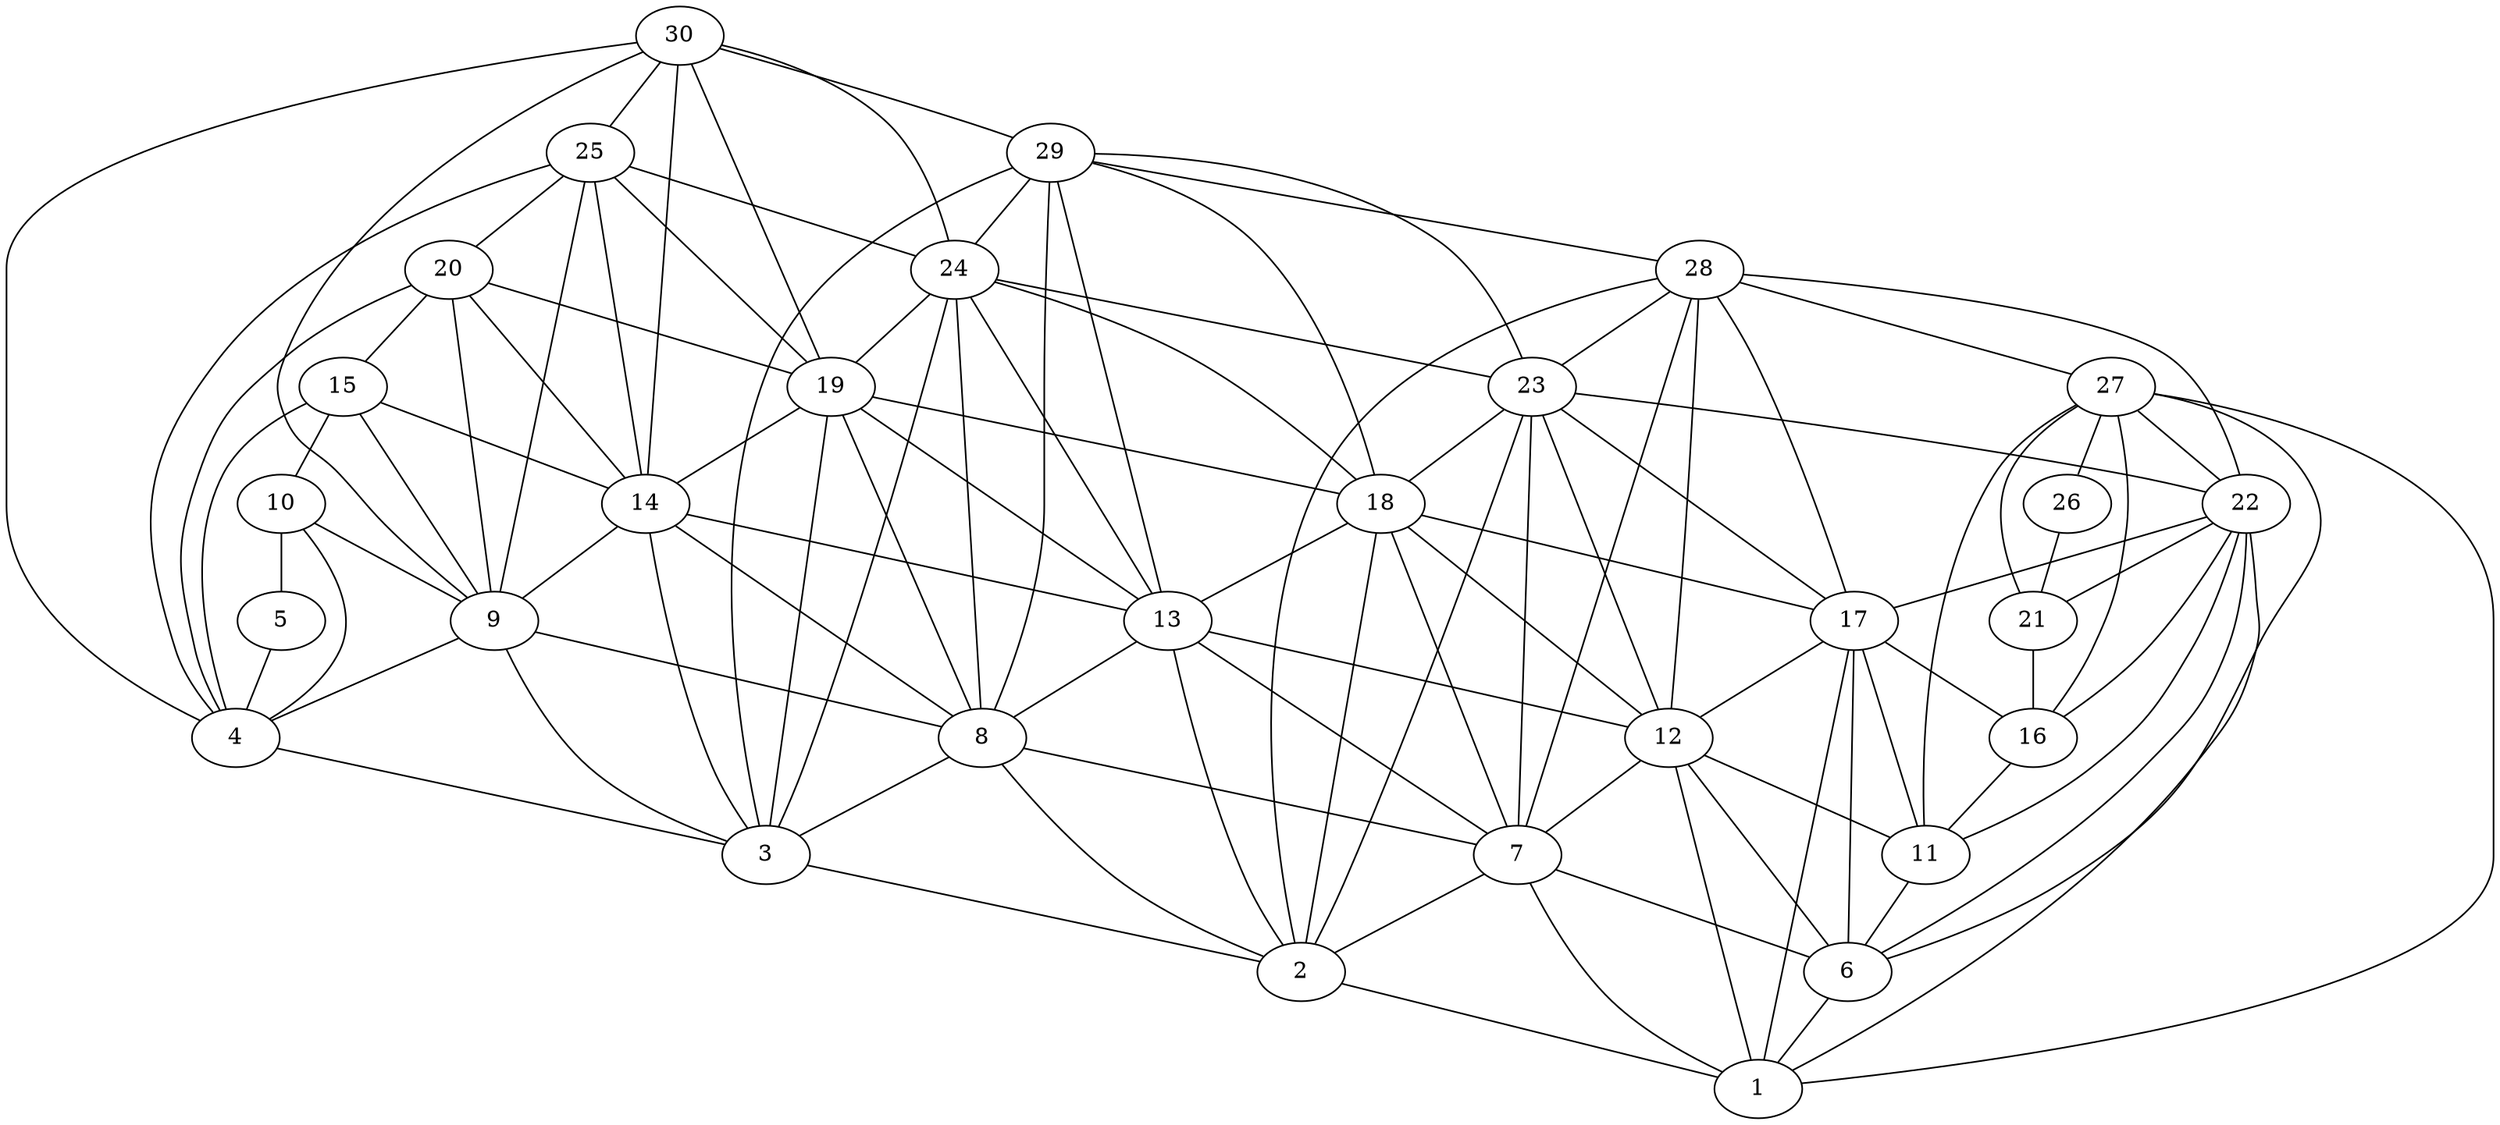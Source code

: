 /* Created by igraph 0.5.3 */
graph {
  0 [
    label=1
  ];
  1 [
    label=2
  ];
  2 [
    label=3
  ];
  3 [
    label=4
  ];
  4 [
    label=5
  ];
  5 [
    label=6
  ];
  6 [
    label=7
  ];
  7 [
    label=8
  ];
  8 [
    label=9
  ];
  9 [
    label=10
  ];
  10 [
    label=11
  ];
  11 [
    label=12
  ];
  12 [
    label=13
  ];
  13 [
    label=14
  ];
  14 [
    label=15
  ];
  15 [
    label=16
  ];
  16 [
    label=17
  ];
  17 [
    label=18
  ];
  18 [
    label=19
  ];
  19 [
    label=20
  ];
  20 [
    label=21
  ];
  21 [
    label=22
  ];
  22 [
    label=23
  ];
  23 [
    label=24
  ];
  24 [
    label=25
  ];
  25 [
    label=26
  ];
  26 [
    label=27
  ];
  27 [
    label=28
  ];
  28 [
    label=29
  ];
  29 [
    label=30
  ];

  5 -- 0;
  6 -- 1;
  7 -- 2;
  8 -- 3;
  9 -- 4;
  10 -- 5;
  11 -- 6;
  12 -- 7;
  13 -- 8;
  14 -- 9;
  15 -- 10;
  16 -- 11;
  17 -- 12;
  18 -- 13;
  19 -- 14;
  20 -- 15;
  21 -- 16;
  22 -- 17;
  23 -- 18;
  24 -- 19;
  25 -- 20;
  26 -- 21;
  27 -- 22;
  28 -- 23;
  29 -- 24;
  1 -- 0;
  6 -- 0;
  11 -- 0;
  16 -- 0;
  21 -- 0;
  26 -- 0;
  2 -- 1;
  7 -- 1;
  12 -- 1;
  17 -- 1;
  22 -- 1;
  27 -- 1;
  3 -- 2;
  8 -- 2;
  13 -- 2;
  18 -- 2;
  23 -- 2;
  28 -- 2;
  4 -- 3;
  9 -- 3;
  14 -- 3;
  19 -- 3;
  24 -- 3;
  29 -- 3;
  6 -- 5;
  11 -- 5;
  16 -- 5;
  21 -- 5;
  26 -- 5;
  7 -- 6;
  12 -- 6;
  17 -- 6;
  22 -- 6;
  27 -- 6;
  8 -- 7;
  13 -- 7;
  18 -- 7;
  23 -- 7;
  28 -- 7;
  9 -- 8;
  14 -- 8;
  19 -- 8;
  24 -- 8;
  29 -- 8;
  11 -- 10;
  16 -- 10;
  21 -- 10;
  26 -- 10;
  12 -- 11;
  17 -- 11;
  22 -- 11;
  27 -- 11;
  13 -- 12;
  18 -- 12;
  23 -- 12;
  28 -- 12;
  14 -- 13;
  19 -- 13;
  24 -- 13;
  29 -- 13;
  16 -- 15;
  21 -- 15;
  26 -- 15;
  17 -- 16;
  22 -- 16;
  27 -- 16;
  18 -- 17;
  23 -- 17;
  28 -- 17;
  19 -- 18;
  24 -- 18;
  29 -- 18;
  21 -- 20;
  26 -- 20;
  22 -- 21;
  27 -- 21;
  23 -- 22;
  28 -- 22;
  24 -- 23;
  29 -- 23;
  26 -- 25;
  27 -- 26;
  28 -- 27;
  29 -- 28;
}

